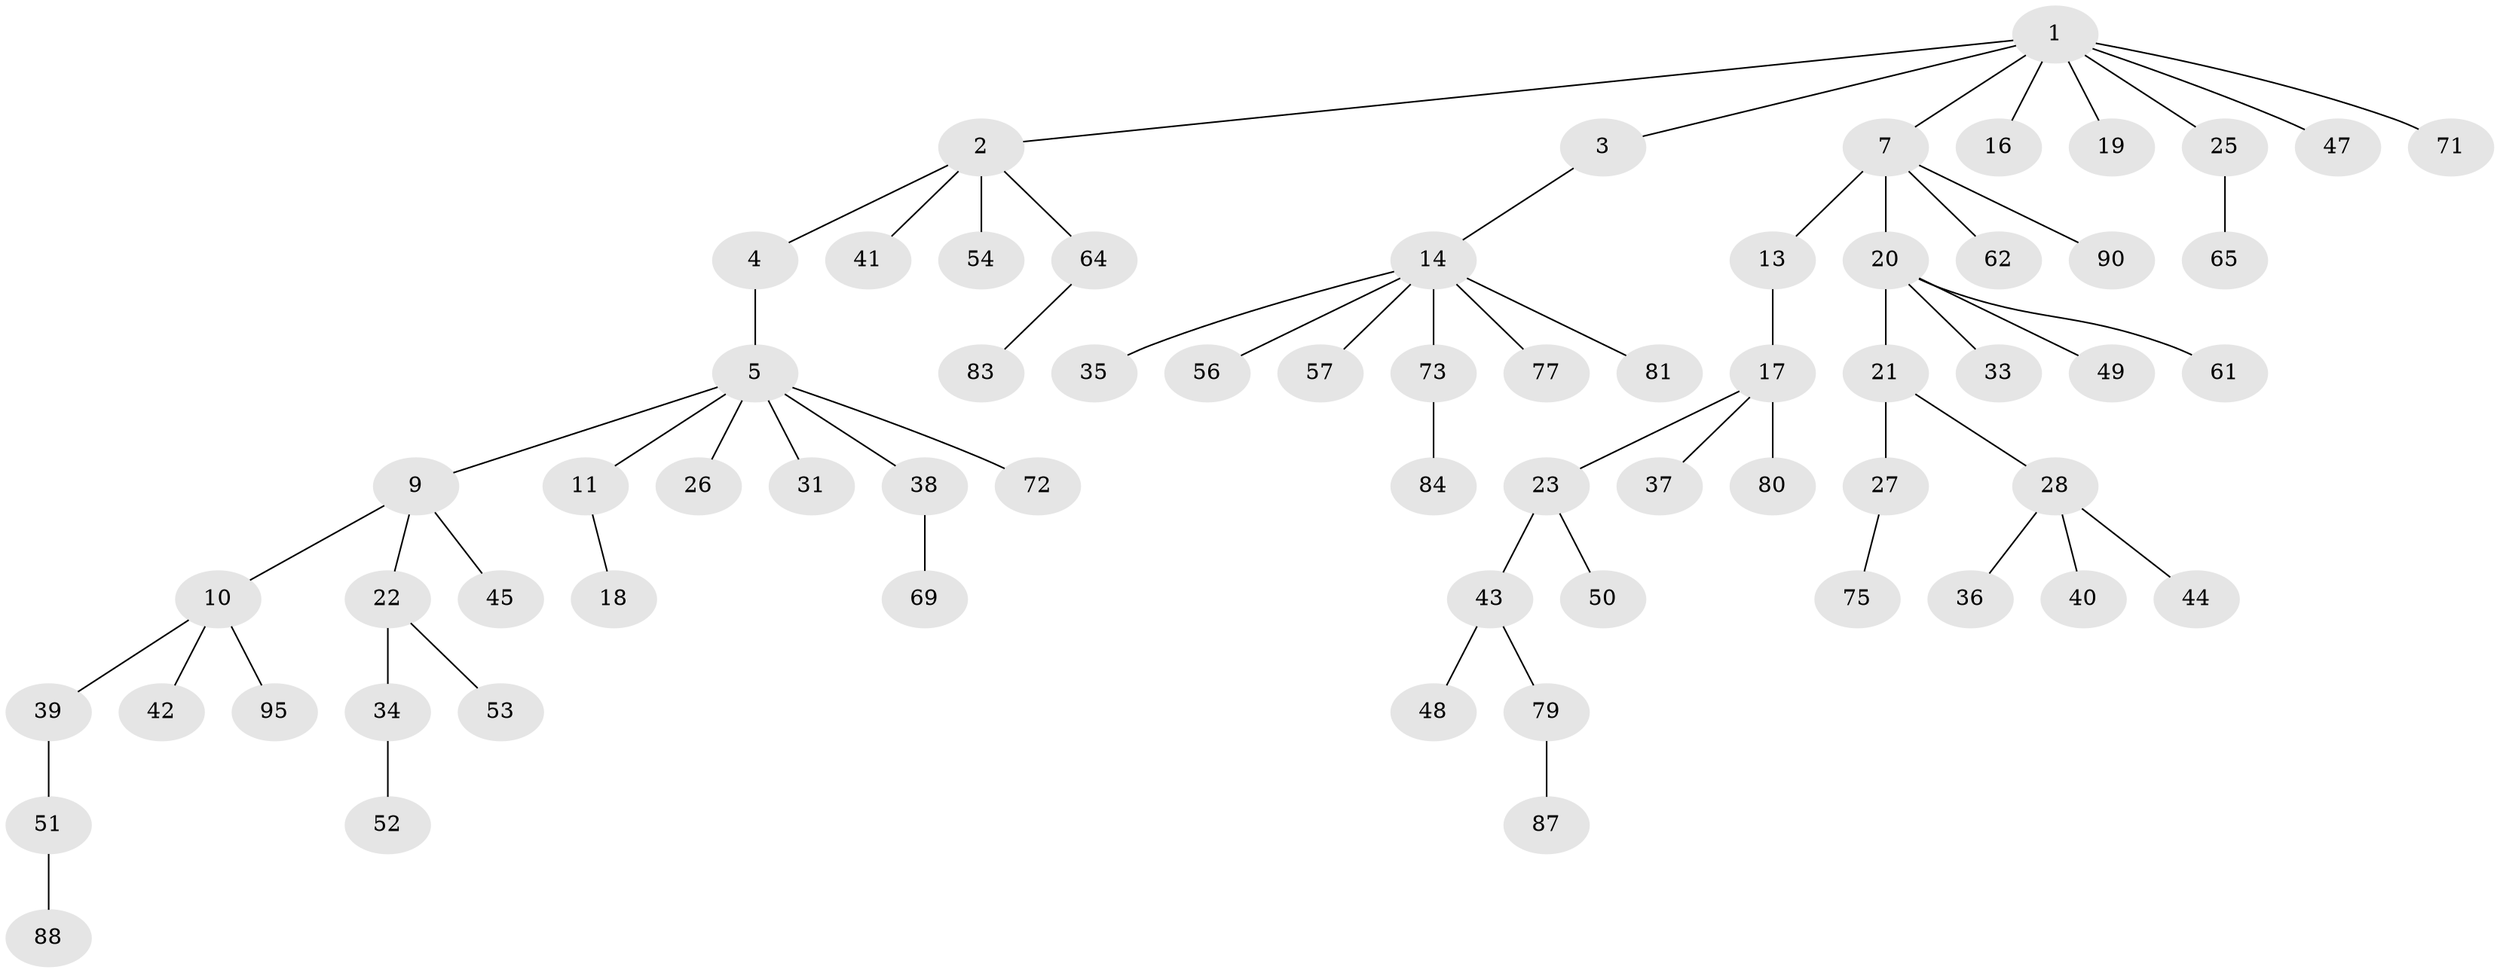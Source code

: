 // Generated by graph-tools (version 1.1) at 2025/24/03/03/25 07:24:08]
// undirected, 66 vertices, 65 edges
graph export_dot {
graph [start="1"]
  node [color=gray90,style=filled];
  1 [super="+8"];
  2 [super="+92"];
  3;
  4 [super="+29"];
  5 [super="+6"];
  7 [super="+12"];
  9;
  10 [super="+60"];
  11 [super="+15"];
  13 [super="+70"];
  14 [super="+58"];
  16 [super="+76"];
  17 [super="+30"];
  18;
  19;
  20;
  21 [super="+85"];
  22 [super="+24"];
  23;
  25;
  26;
  27 [super="+68"];
  28 [super="+32"];
  31;
  33 [super="+94"];
  34 [super="+89"];
  35;
  36 [super="+46"];
  37;
  38 [super="+63"];
  39 [super="+74"];
  40;
  41;
  42;
  43;
  44 [super="+55"];
  45 [super="+67"];
  47 [super="+59"];
  48;
  49;
  50;
  51;
  52 [super="+66"];
  53;
  54;
  56;
  57 [super="+86"];
  61;
  62;
  64 [super="+82"];
  65;
  69;
  71;
  72;
  73 [super="+78"];
  75;
  77;
  79 [super="+93"];
  80 [super="+91"];
  81;
  83;
  84;
  87;
  88;
  90;
  95;
  1 -- 2;
  1 -- 3;
  1 -- 7;
  1 -- 16;
  1 -- 25;
  1 -- 47;
  1 -- 19;
  1 -- 71;
  2 -- 4;
  2 -- 41;
  2 -- 54;
  2 -- 64;
  3 -- 14;
  4 -- 5;
  5 -- 11;
  5 -- 26;
  5 -- 31;
  5 -- 38;
  5 -- 72;
  5 -- 9;
  7 -- 20;
  7 -- 90;
  7 -- 13;
  7 -- 62;
  9 -- 10;
  9 -- 22;
  9 -- 45;
  10 -- 39;
  10 -- 42;
  10 -- 95;
  11 -- 18;
  13 -- 17;
  14 -- 35;
  14 -- 56;
  14 -- 57;
  14 -- 73;
  14 -- 77;
  14 -- 81;
  17 -- 23;
  17 -- 37;
  17 -- 80;
  20 -- 21;
  20 -- 33;
  20 -- 49;
  20 -- 61;
  21 -- 27;
  21 -- 28;
  22 -- 34;
  22 -- 53;
  23 -- 43;
  23 -- 50;
  25 -- 65;
  27 -- 75;
  28 -- 40;
  28 -- 44;
  28 -- 36;
  34 -- 52;
  38 -- 69;
  39 -- 51;
  43 -- 48;
  43 -- 79;
  51 -- 88;
  64 -- 83;
  73 -- 84;
  79 -- 87;
}
